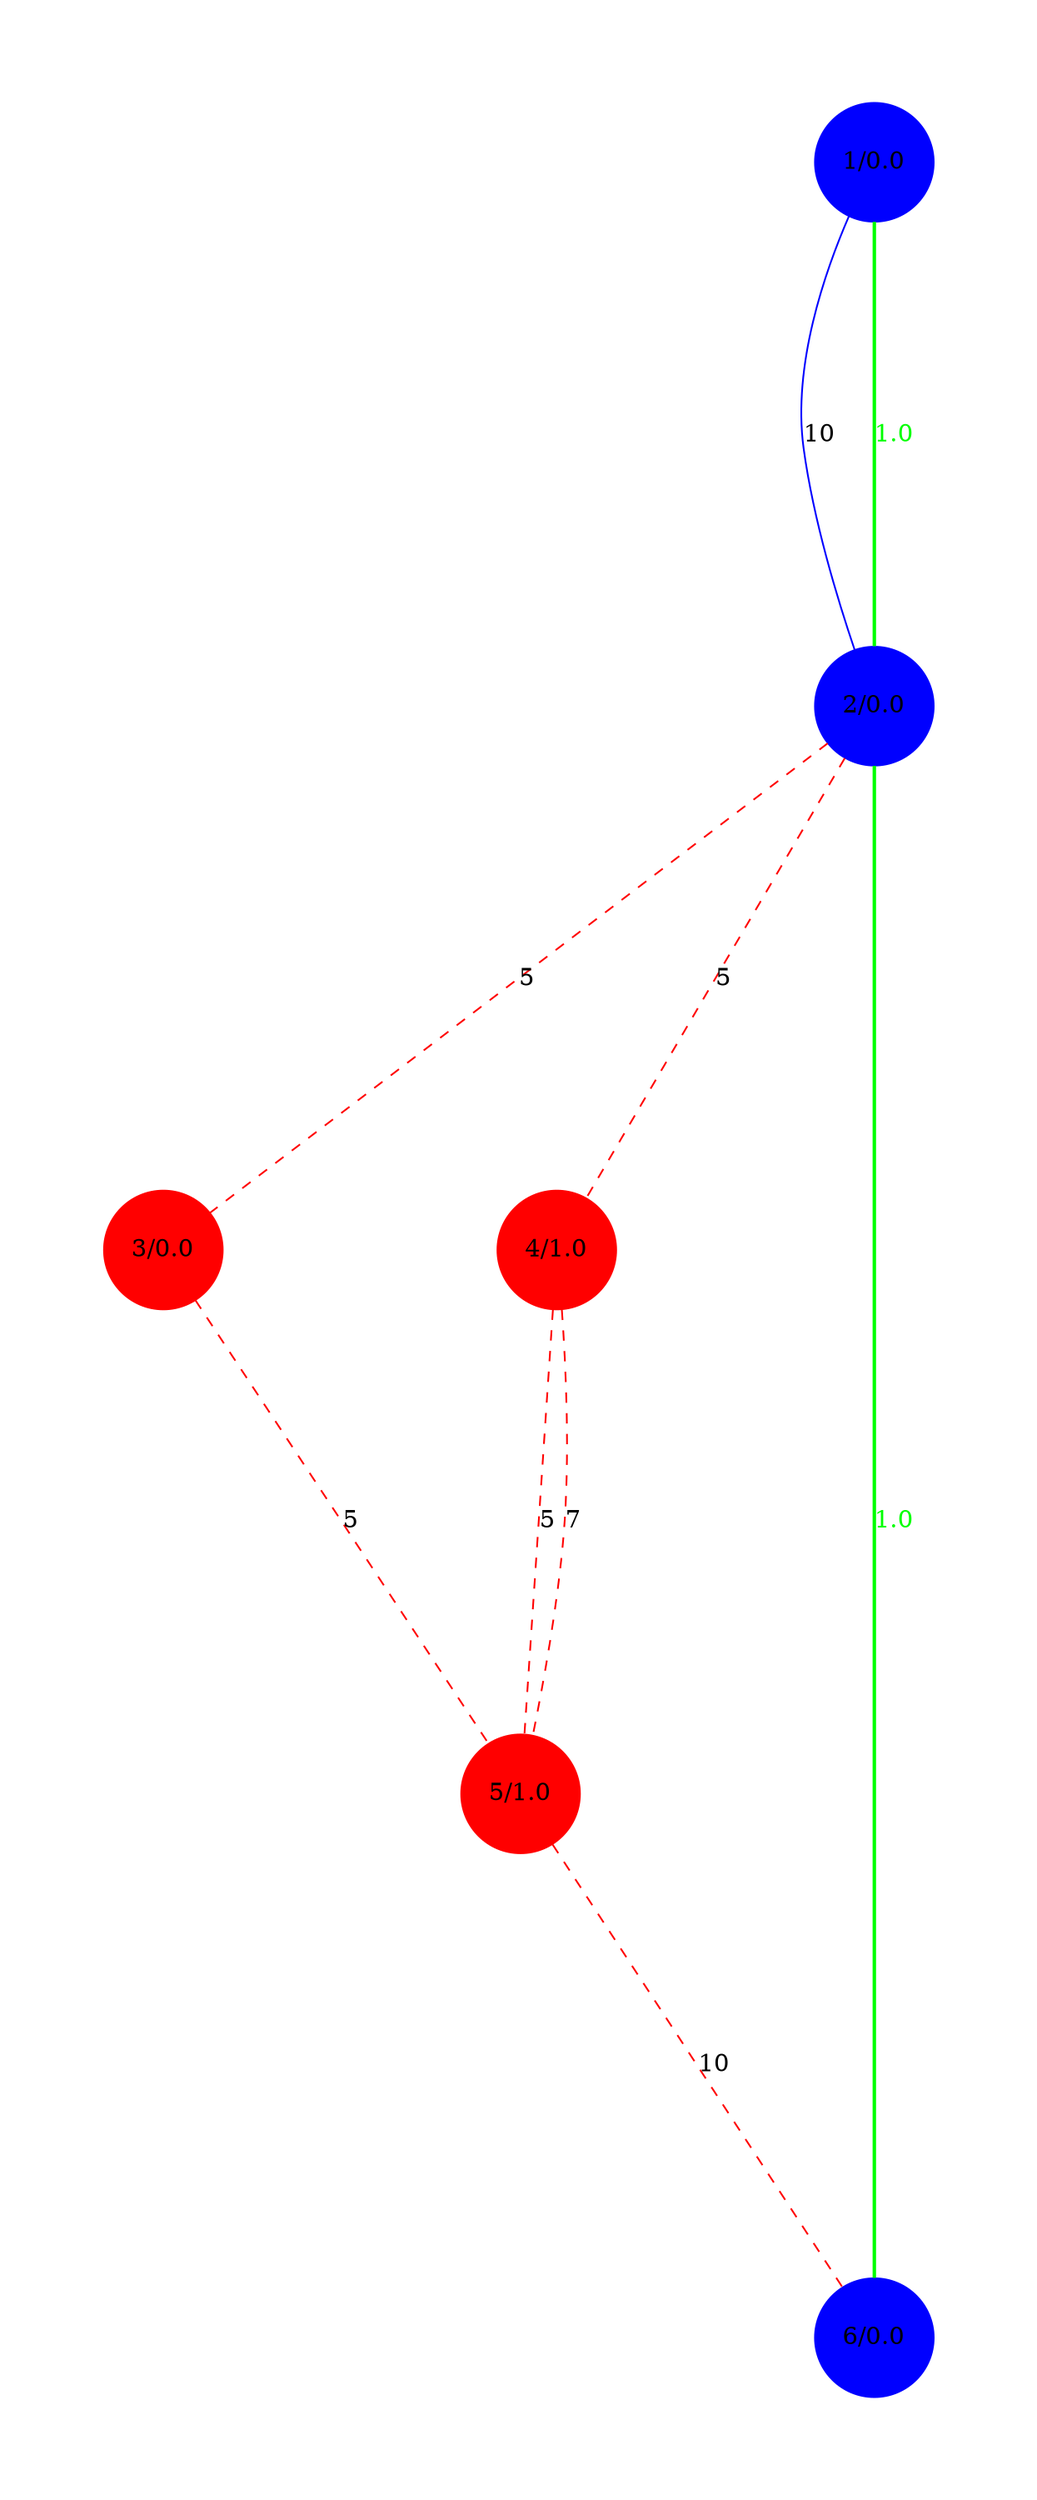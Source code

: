 graph G {
ratio=expand;
overlap=false;
size="20,20!";
1 [status=repaired, style=filled, weight=0, color=blue, Country="United States", pos="-74,40!", Longitude="-74.00597", label="1/0.0", betweeness="0.0", shape=circle, Latitude="40.71427", type=green, id=1];
2 [status=repaired, style=filled, weight=0, color=blue, Country="United States", pos="-87,41!", Longitude="-87.65005", label="2/0.0", betweeness="0.0", shape=circle, Latitude="41.85003", type=green, id=2];
3 [status=destroyed, style=filled, weight=0, color=red, Country="United States", id=3, pos="-77,38!", Longitude="-77.03637", label="3/0.0", shape=circle, Internal=1, Latitude="38.89511", type=normal, betweeness="0.0"];
4 [status=destroyed, style=filled, weight=0, color=red, Country="United States", id=4, pos="-122,47!", Longitude="-122.33207", label="4/1.0", shape=circle, Internal=1, Latitude="47.60621", type=normal, betweeness="1.0"];
5 [status=destroyed, style=filled, weight=0, color=red, Country="United States", id=5, pos="-122,37!", Longitude="-122.03635", label="5/1.0", shape=circle, Internal=1, Latitude="37.36883", type=normal, betweeness="1.0"];
6 [status=repaired, style=filled, weight=0, color=blue, Country="United States", id=6, pos="-118,34!", Longitude="-118.24368", label="6/0.0", shape=circle, Internal=1, Latitude="34.05223", type=green, betweeness="0.0"];
1 -- 2  [LinkType="OC-192", status=repaired, style=solid, capacity=10, weight="0.01", color=blue, labelfont=blue, LinkNote=c, label=10, LinkLabel="OC-192c", key=0, type=normal];
1 -- 2  [style=bold, color=green, label="1.0", key=1, demand="1.0", fontcolor=green, type=green];
2 -- 3  [LinkType="OC-192", status=destroyed, style=dashed, capacity=5, weight="0.02", color=red, labelfont=red, LinkNote=c, label=5, LinkLabel="OC-192c", key=0, type=normal];
2 -- 4  [LinkType="OC-192", status=destroyed, style=dashed, capacity=5, weight="0.02", color=red, labelfont=red, LinkNote=c, label=5, LinkLabel="OC-192c", key=0, type=normal];
2 -- 6  [style=bold, color=green, label="1.0", key=0, demand="1.0", fontcolor=green, type=green];
3 -- 5  [LinkType="OC-192", status=destroyed, style=dashed, capacity=5, weight="0.02", color=red, labelfont=red, LinkNote=c, label=5, LinkLabel="OC-192c", key=0, type=normal];
4 -- 5  [LinkType="OC-192", status=destroyed, style=dashed, capacity=5, weight="0.02", color=red, labelfont=red, LinkNote=c, label=5, LinkLabel="OC-192c", key=0, type=normal];
4 -- 5  [LinkType="OC-192", status=destroyed, style=dashed, capacity=7, weight="0.0142857142857", color=red, labelfont=red, LinkNote=c, label=7, LinkLabel="OC-192c", key=1, type=normal];
5 -- 6  [LinkType="OC-192", status=destroyed, style=dashed, capacity=10, weight="0.01", color=red, labelfont=red, LinkNote=c, label=10, LinkLabel="OC-192c", key=0, type=normal];
}

